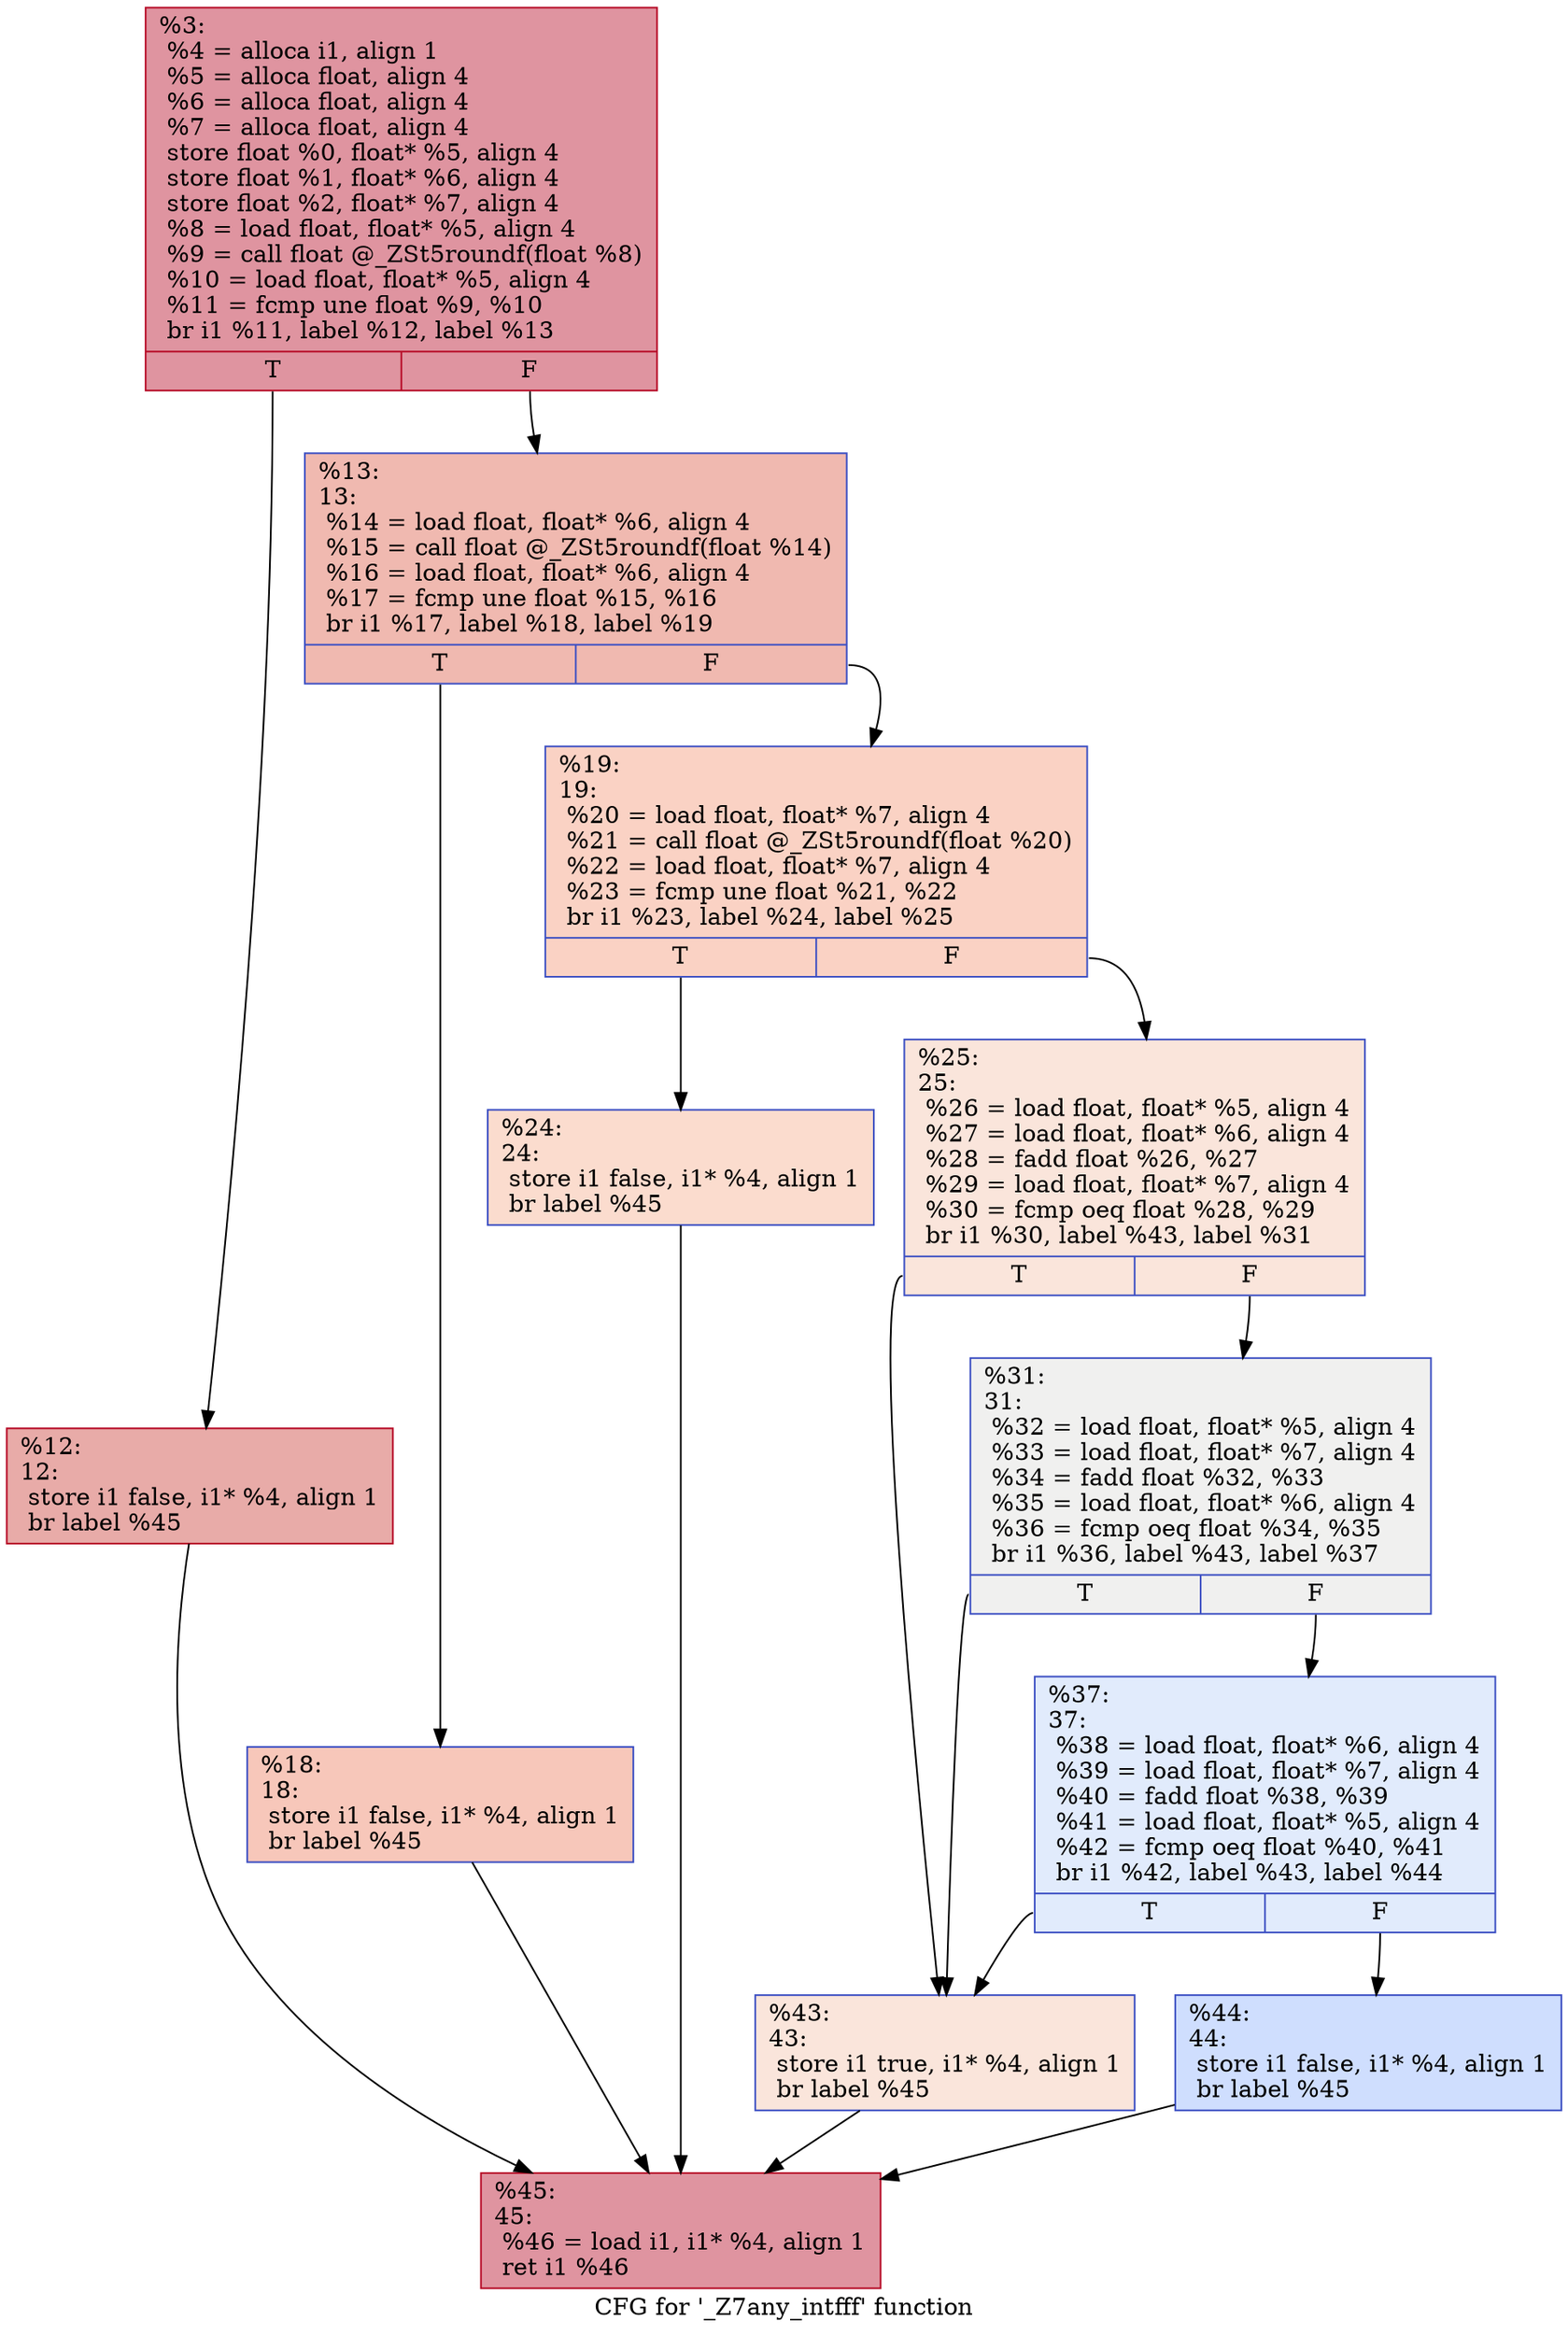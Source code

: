 digraph "CFG for '_Z7any_intfff' function" {
	label="CFG for '_Z7any_intfff' function";

	Node0x55c2b8bfcf30 [shape=record,color="#b70d28ff", style=filled, fillcolor="#b70d2870",label="{%3:\l  %4 = alloca i1, align 1\l  %5 = alloca float, align 4\l  %6 = alloca float, align 4\l  %7 = alloca float, align 4\l  store float %0, float* %5, align 4\l  store float %1, float* %6, align 4\l  store float %2, float* %7, align 4\l  %8 = load float, float* %5, align 4\l  %9 = call float @_ZSt5roundf(float %8)\l  %10 = load float, float* %5, align 4\l  %11 = fcmp une float %9, %10\l  br i1 %11, label %12, label %13\l|{<s0>T|<s1>F}}"];
	Node0x55c2b8bfcf30:s0 -> Node0x55c2b8bfdd10;
	Node0x55c2b8bfcf30:s1 -> Node0x55c2b8bfdd60;
	Node0x55c2b8bfdd10 [shape=record,color="#b70d28ff", style=filled, fillcolor="#cc403a70",label="{%12:\l12:                                               \l  store i1 false, i1* %4, align 1\l  br label %45\l}"];
	Node0x55c2b8bfdd10 -> Node0x55c2b8bfdf60;
	Node0x55c2b8bfdd60 [shape=record,color="#3d50c3ff", style=filled, fillcolor="#de614d70",label="{%13:\l13:                                               \l  %14 = load float, float* %6, align 4\l  %15 = call float @_ZSt5roundf(float %14)\l  %16 = load float, float* %6, align 4\l  %17 = fcmp une float %15, %16\l  br i1 %17, label %18, label %19\l|{<s0>T|<s1>F}}"];
	Node0x55c2b8bfdd60:s0 -> Node0x55c2b8bfe1f0;
	Node0x55c2b8bfdd60:s1 -> Node0x55c2b8bfe240;
	Node0x55c2b8bfe1f0 [shape=record,color="#3d50c3ff", style=filled, fillcolor="#ec7f6370",label="{%18:\l18:                                               \l  store i1 false, i1* %4, align 1\l  br label %45\l}"];
	Node0x55c2b8bfe1f0 -> Node0x55c2b8bfdf60;
	Node0x55c2b8bfe240 [shape=record,color="#3d50c3ff", style=filled, fillcolor="#f4987a70",label="{%19:\l19:                                               \l  %20 = load float, float* %7, align 4\l  %21 = call float @_ZSt5roundf(float %20)\l  %22 = load float, float* %7, align 4\l  %23 = fcmp une float %21, %22\l  br i1 %23, label %24, label %25\l|{<s0>T|<s1>F}}"];
	Node0x55c2b8bfe240:s0 -> Node0x55c2b8bfe6e0;
	Node0x55c2b8bfe240:s1 -> Node0x55c2b8bfe730;
	Node0x55c2b8bfe6e0 [shape=record,color="#3d50c3ff", style=filled, fillcolor="#f7af9170",label="{%24:\l24:                                               \l  store i1 false, i1* %4, align 1\l  br label %45\l}"];
	Node0x55c2b8bfe6e0 -> Node0x55c2b8bfdf60;
	Node0x55c2b8bfe730 [shape=record,color="#3d50c3ff", style=filled, fillcolor="#f4c5ad70",label="{%25:\l25:                                               \l  %26 = load float, float* %5, align 4\l  %27 = load float, float* %6, align 4\l  %28 = fadd float %26, %27\l  %29 = load float, float* %7, align 4\l  %30 = fcmp oeq float %28, %29\l  br i1 %30, label %43, label %31\l|{<s0>T|<s1>F}}"];
	Node0x55c2b8bfe730:s0 -> Node0x55c2b8bfeba0;
	Node0x55c2b8bfe730:s1 -> Node0x55c2b8bfebf0;
	Node0x55c2b8bfebf0 [shape=record,color="#3d50c3ff", style=filled, fillcolor="#dedcdb70",label="{%31:\l31:                                               \l  %32 = load float, float* %5, align 4\l  %33 = load float, float* %7, align 4\l  %34 = fadd float %32, %33\l  %35 = load float, float* %6, align 4\l  %36 = fcmp oeq float %34, %35\l  br i1 %36, label %43, label %37\l|{<s0>T|<s1>F}}"];
	Node0x55c2b8bfebf0:s0 -> Node0x55c2b8bfeba0;
	Node0x55c2b8bfebf0:s1 -> Node0x55c2b8bff170;
	Node0x55c2b8bff170 [shape=record,color="#3d50c3ff", style=filled, fillcolor="#bbd1f870",label="{%37:\l37:                                               \l  %38 = load float, float* %6, align 4\l  %39 = load float, float* %7, align 4\l  %40 = fadd float %38, %39\l  %41 = load float, float* %5, align 4\l  %42 = fcmp oeq float %40, %41\l  br i1 %42, label %43, label %44\l|{<s0>T|<s1>F}}"];
	Node0x55c2b8bff170:s0 -> Node0x55c2b8bfeba0;
	Node0x55c2b8bff170:s1 -> Node0x55c2b8bff4e0;
	Node0x55c2b8bfeba0 [shape=record,color="#3d50c3ff", style=filled, fillcolor="#f4c5ad70",label="{%43:\l43:                                               \l  store i1 true, i1* %4, align 1\l  br label %45\l}"];
	Node0x55c2b8bfeba0 -> Node0x55c2b8bfdf60;
	Node0x55c2b8bff4e0 [shape=record,color="#3d50c3ff", style=filled, fillcolor="#93b5fe70",label="{%44:\l44:                                               \l  store i1 false, i1* %4, align 1\l  br label %45\l}"];
	Node0x55c2b8bff4e0 -> Node0x55c2b8bfdf60;
	Node0x55c2b8bfdf60 [shape=record,color="#b70d28ff", style=filled, fillcolor="#b70d2870",label="{%45:\l45:                                               \l  %46 = load i1, i1* %4, align 1\l  ret i1 %46\l}"];
}
